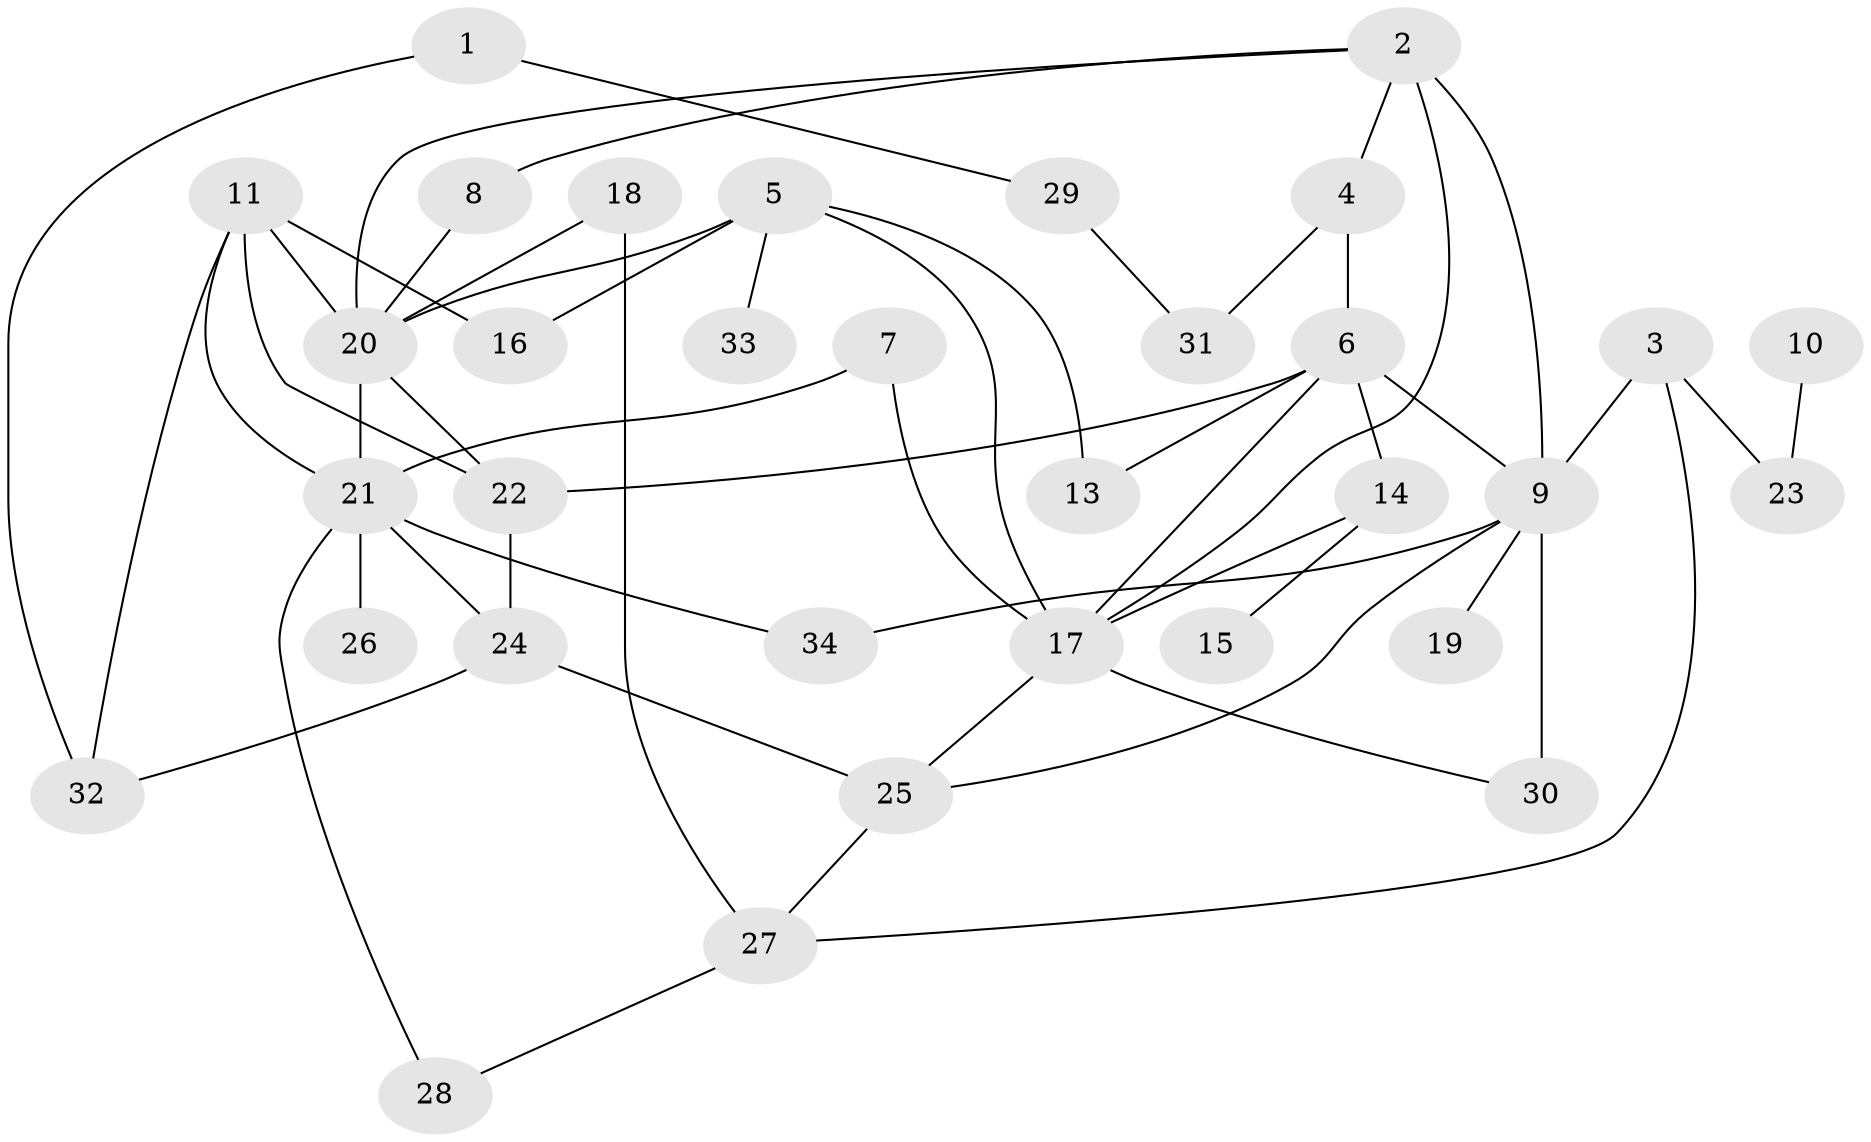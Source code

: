 // original degree distribution, {1: 0.19402985074626866, 3: 0.208955223880597, 4: 0.19402985074626866, 2: 0.2835820895522388, 0: 0.014925373134328358, 5: 0.05970149253731343, 7: 0.014925373134328358, 6: 0.029850746268656716}
// Generated by graph-tools (version 1.1) at 2025/33/03/09/25 02:33:33]
// undirected, 33 vertices, 53 edges
graph export_dot {
graph [start="1"]
  node [color=gray90,style=filled];
  1;
  2;
  3;
  4;
  5;
  6;
  7;
  8;
  9;
  10;
  11;
  13;
  14;
  15;
  16;
  17;
  18;
  19;
  20;
  21;
  22;
  23;
  24;
  25;
  26;
  27;
  28;
  29;
  30;
  31;
  32;
  33;
  34;
  1 -- 29 [weight=1.0];
  1 -- 32 [weight=1.0];
  2 -- 4 [weight=1.0];
  2 -- 8 [weight=1.0];
  2 -- 9 [weight=2.0];
  2 -- 17 [weight=1.0];
  2 -- 20 [weight=1.0];
  3 -- 9 [weight=1.0];
  3 -- 23 [weight=1.0];
  3 -- 27 [weight=1.0];
  4 -- 6 [weight=1.0];
  4 -- 31 [weight=1.0];
  5 -- 13 [weight=2.0];
  5 -- 16 [weight=1.0];
  5 -- 17 [weight=1.0];
  5 -- 20 [weight=2.0];
  5 -- 33 [weight=1.0];
  6 -- 9 [weight=1.0];
  6 -- 13 [weight=1.0];
  6 -- 14 [weight=1.0];
  6 -- 17 [weight=1.0];
  6 -- 22 [weight=1.0];
  7 -- 17 [weight=1.0];
  7 -- 21 [weight=1.0];
  8 -- 20 [weight=1.0];
  9 -- 19 [weight=1.0];
  9 -- 25 [weight=1.0];
  9 -- 30 [weight=2.0];
  9 -- 34 [weight=1.0];
  10 -- 23 [weight=1.0];
  11 -- 16 [weight=1.0];
  11 -- 20 [weight=1.0];
  11 -- 21 [weight=1.0];
  11 -- 22 [weight=1.0];
  11 -- 32 [weight=1.0];
  14 -- 15 [weight=1.0];
  14 -- 17 [weight=2.0];
  17 -- 25 [weight=1.0];
  17 -- 30 [weight=1.0];
  18 -- 20 [weight=1.0];
  18 -- 27 [weight=1.0];
  20 -- 21 [weight=1.0];
  20 -- 22 [weight=1.0];
  21 -- 24 [weight=1.0];
  21 -- 26 [weight=1.0];
  21 -- 28 [weight=1.0];
  21 -- 34 [weight=1.0];
  22 -- 24 [weight=1.0];
  24 -- 25 [weight=1.0];
  24 -- 32 [weight=1.0];
  25 -- 27 [weight=1.0];
  27 -- 28 [weight=1.0];
  29 -- 31 [weight=1.0];
}
